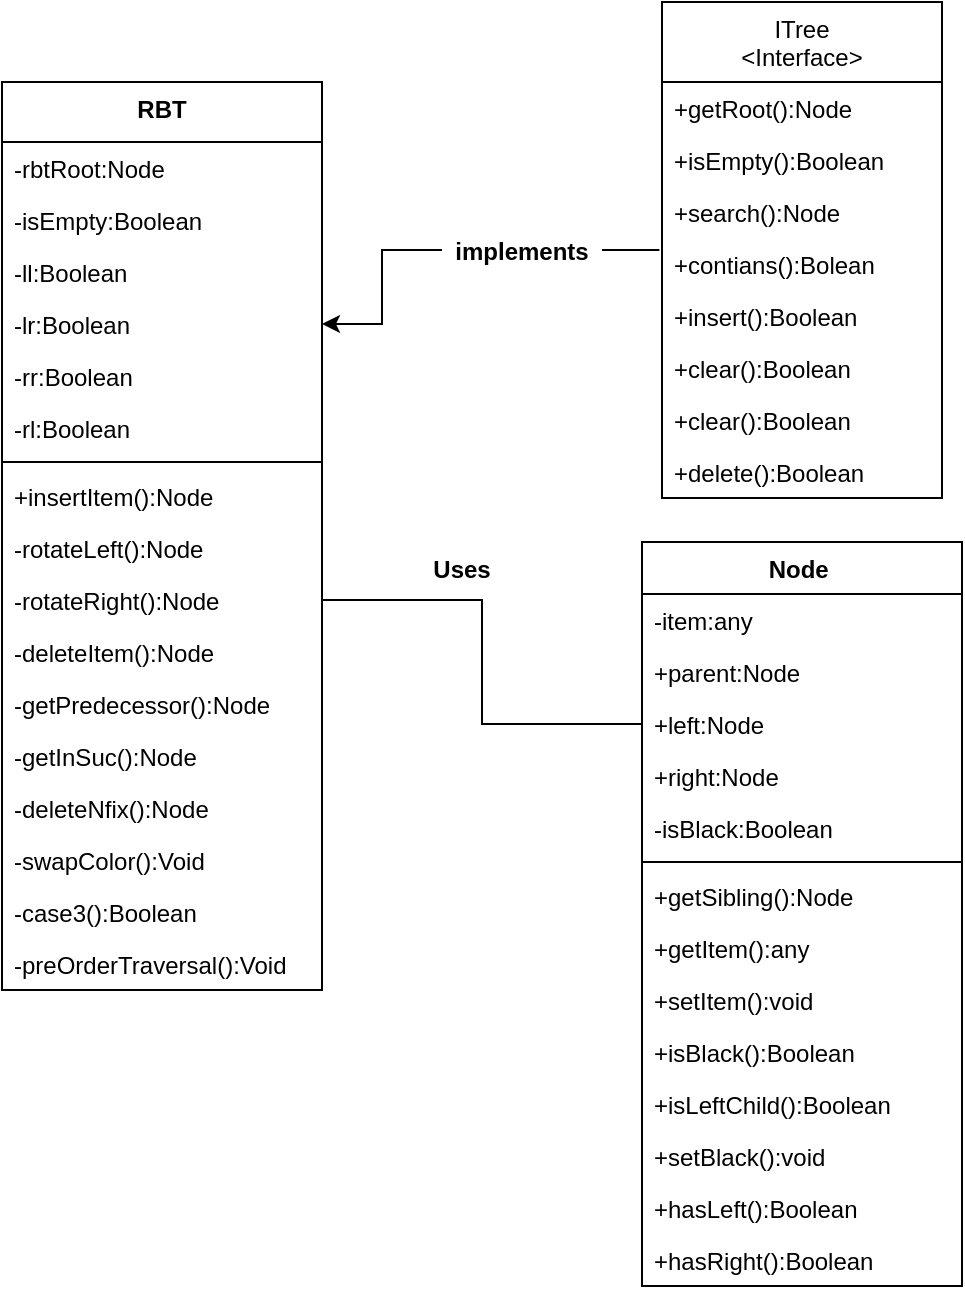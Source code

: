 <mxfile version="17.1.3" type="device"><diagram id="i9mcvlWOZ_mjo0rUYJ2B" name="Page-1"><mxGraphModel dx="1483" dy="827" grid="1" gridSize="10" guides="1" tooltips="1" connect="1" arrows="1" fold="1" page="1" pageScale="1" pageWidth="850" pageHeight="1100" math="0" shadow="0"><root><mxCell id="0"/><mxCell id="1" parent="0"/><mxCell id="TPAitYkjKUlMBKGLiM4i-1" value="Node " style="swimlane;fontStyle=1;align=center;verticalAlign=top;childLayout=stackLayout;horizontal=1;startSize=26;horizontalStack=0;resizeParent=1;resizeParentMax=0;resizeLast=0;collapsible=1;marginBottom=0;" vertex="1" parent="1"><mxGeometry x="570" y="290" width="160" height="372" as="geometry"/></mxCell><mxCell id="TPAitYkjKUlMBKGLiM4i-43" value="-item:any" style="text;strokeColor=none;fillColor=none;align=left;verticalAlign=top;spacingLeft=4;spacingRight=4;overflow=hidden;rotatable=0;points=[[0,0.5],[1,0.5]];portConstraint=eastwest;" vertex="1" parent="TPAitYkjKUlMBKGLiM4i-1"><mxGeometry y="26" width="160" height="26" as="geometry"/></mxCell><mxCell id="TPAitYkjKUlMBKGLiM4i-2" value="+parent:Node    " style="text;strokeColor=none;fillColor=none;align=left;verticalAlign=top;spacingLeft=4;spacingRight=4;overflow=hidden;rotatable=0;points=[[0,0.5],[1,0.5]];portConstraint=eastwest;" vertex="1" parent="TPAitYkjKUlMBKGLiM4i-1"><mxGeometry y="52" width="160" height="26" as="geometry"/></mxCell><mxCell id="TPAitYkjKUlMBKGLiM4i-41" value="+left:Node" style="text;strokeColor=none;fillColor=none;align=left;verticalAlign=top;spacingLeft=4;spacingRight=4;overflow=hidden;rotatable=0;points=[[0,0.5],[1,0.5]];portConstraint=eastwest;" vertex="1" parent="TPAitYkjKUlMBKGLiM4i-1"><mxGeometry y="78" width="160" height="26" as="geometry"/></mxCell><mxCell id="TPAitYkjKUlMBKGLiM4i-40" value="+right:Node" style="text;strokeColor=none;fillColor=none;align=left;verticalAlign=top;spacingLeft=4;spacingRight=4;overflow=hidden;rotatable=0;points=[[0,0.5],[1,0.5]];portConstraint=eastwest;" vertex="1" parent="TPAitYkjKUlMBKGLiM4i-1"><mxGeometry y="104" width="160" height="26" as="geometry"/></mxCell><mxCell id="TPAitYkjKUlMBKGLiM4i-42" value="-isBlack:Boolean" style="text;strokeColor=none;fillColor=none;align=left;verticalAlign=top;spacingLeft=4;spacingRight=4;overflow=hidden;rotatable=0;points=[[0,0.5],[1,0.5]];portConstraint=eastwest;" vertex="1" parent="TPAitYkjKUlMBKGLiM4i-1"><mxGeometry y="130" width="160" height="26" as="geometry"/></mxCell><mxCell id="TPAitYkjKUlMBKGLiM4i-3" value="" style="line;strokeWidth=1;fillColor=none;align=left;verticalAlign=middle;spacingTop=-1;spacingLeft=3;spacingRight=3;rotatable=0;labelPosition=right;points=[];portConstraint=eastwest;" vertex="1" parent="TPAitYkjKUlMBKGLiM4i-1"><mxGeometry y="156" width="160" height="8" as="geometry"/></mxCell><mxCell id="TPAitYkjKUlMBKGLiM4i-4" value="+getSibling():Node" style="text;strokeColor=none;fillColor=none;align=left;verticalAlign=top;spacingLeft=4;spacingRight=4;overflow=hidden;rotatable=0;points=[[0,0.5],[1,0.5]];portConstraint=eastwest;" vertex="1" parent="TPAitYkjKUlMBKGLiM4i-1"><mxGeometry y="164" width="160" height="26" as="geometry"/></mxCell><mxCell id="TPAitYkjKUlMBKGLiM4i-47" value="+getItem():any" style="text;strokeColor=none;fillColor=none;align=left;verticalAlign=top;spacingLeft=4;spacingRight=4;overflow=hidden;rotatable=0;points=[[0,0.5],[1,0.5]];portConstraint=eastwest;labelBackgroundColor=none;" vertex="1" parent="TPAitYkjKUlMBKGLiM4i-1"><mxGeometry y="190" width="160" height="26" as="geometry"/></mxCell><mxCell id="TPAitYkjKUlMBKGLiM4i-49" value="+setItem():void" style="text;strokeColor=none;fillColor=none;align=left;verticalAlign=top;spacingLeft=4;spacingRight=4;overflow=hidden;rotatable=0;points=[[0,0.5],[1,0.5]];portConstraint=eastwest;labelBackgroundColor=none;" vertex="1" parent="TPAitYkjKUlMBKGLiM4i-1"><mxGeometry y="216" width="160" height="26" as="geometry"/></mxCell><mxCell id="TPAitYkjKUlMBKGLiM4i-48" value="+isBlack():Boolean" style="text;strokeColor=none;fillColor=none;align=left;verticalAlign=top;spacingLeft=4;spacingRight=4;overflow=hidden;rotatable=0;points=[[0,0.5],[1,0.5]];portConstraint=eastwest;labelBackgroundColor=none;" vertex="1" parent="TPAitYkjKUlMBKGLiM4i-1"><mxGeometry y="242" width="160" height="26" as="geometry"/></mxCell><mxCell id="TPAitYkjKUlMBKGLiM4i-44" value="+isLeftChild():Boolean" style="text;strokeColor=none;fillColor=none;align=left;verticalAlign=top;spacingLeft=4;spacingRight=4;overflow=hidden;rotatable=0;points=[[0,0.5],[1,0.5]];portConstraint=eastwest;" vertex="1" parent="TPAitYkjKUlMBKGLiM4i-1"><mxGeometry y="268" width="160" height="26" as="geometry"/></mxCell><mxCell id="TPAitYkjKUlMBKGLiM4i-46" value="+setBlack():void" style="text;strokeColor=none;fillColor=none;align=left;verticalAlign=top;spacingLeft=4;spacingRight=4;overflow=hidden;rotatable=0;points=[[0,0.5],[1,0.5]];portConstraint=eastwest;labelBackgroundColor=none;" vertex="1" parent="TPAitYkjKUlMBKGLiM4i-1"><mxGeometry y="294" width="160" height="26" as="geometry"/></mxCell><mxCell id="TPAitYkjKUlMBKGLiM4i-45" value="+hasLeft():Boolean" style="text;strokeColor=none;fillColor=none;align=left;verticalAlign=top;spacingLeft=4;spacingRight=4;overflow=hidden;rotatable=0;points=[[0,0.5],[1,0.5]];portConstraint=eastwest;labelBackgroundColor=none;" vertex="1" parent="TPAitYkjKUlMBKGLiM4i-1"><mxGeometry y="320" width="160" height="26" as="geometry"/></mxCell><mxCell id="TPAitYkjKUlMBKGLiM4i-50" value="+hasRight():Boolean" style="text;strokeColor=none;fillColor=none;align=left;verticalAlign=top;spacingLeft=4;spacingRight=4;overflow=hidden;rotatable=0;points=[[0,0.5],[1,0.5]];portConstraint=eastwest;labelBackgroundColor=none;" vertex="1" parent="TPAitYkjKUlMBKGLiM4i-1"><mxGeometry y="346" width="160" height="26" as="geometry"/></mxCell><mxCell id="TPAitYkjKUlMBKGLiM4i-9" value="RBT" style="swimlane;fontStyle=1;align=center;verticalAlign=top;childLayout=stackLayout;horizontal=1;startSize=30;horizontalStack=0;resizeParent=1;resizeParentMax=0;resizeLast=0;collapsible=1;marginBottom=0;" vertex="1" parent="1"><mxGeometry x="250" y="60" width="160" height="454" as="geometry"/></mxCell><mxCell id="TPAitYkjKUlMBKGLiM4i-10" value="-rbtRoot:Node" style="text;strokeColor=none;fillColor=none;align=left;verticalAlign=top;spacingLeft=4;spacingRight=4;overflow=hidden;rotatable=0;points=[[0,0.5],[1,0.5]];portConstraint=eastwest;" vertex="1" parent="TPAitYkjKUlMBKGLiM4i-9"><mxGeometry y="30" width="160" height="26" as="geometry"/></mxCell><mxCell id="TPAitYkjKUlMBKGLiM4i-25" value="-isEmpty:Boolean" style="text;strokeColor=none;fillColor=none;align=left;verticalAlign=top;spacingLeft=4;spacingRight=4;overflow=hidden;rotatable=0;points=[[0,0.5],[1,0.5]];portConstraint=eastwest;labelBackgroundColor=none;" vertex="1" parent="TPAitYkjKUlMBKGLiM4i-9"><mxGeometry y="56" width="160" height="26" as="geometry"/></mxCell><mxCell id="TPAitYkjKUlMBKGLiM4i-26" value="-ll:Boolean" style="text;strokeColor=none;fillColor=none;align=left;verticalAlign=top;spacingLeft=4;spacingRight=4;overflow=hidden;rotatable=0;points=[[0,0.5],[1,0.5]];portConstraint=eastwest;labelBackgroundColor=none;" vertex="1" parent="TPAitYkjKUlMBKGLiM4i-9"><mxGeometry y="82" width="160" height="26" as="geometry"/></mxCell><mxCell id="TPAitYkjKUlMBKGLiM4i-27" value="-lr:Boolean" style="text;strokeColor=none;fillColor=none;align=left;verticalAlign=top;spacingLeft=4;spacingRight=4;overflow=hidden;rotatable=0;points=[[0,0.5],[1,0.5]];portConstraint=eastwest;labelBackgroundColor=none;" vertex="1" parent="TPAitYkjKUlMBKGLiM4i-9"><mxGeometry y="108" width="160" height="26" as="geometry"/></mxCell><mxCell id="TPAitYkjKUlMBKGLiM4i-29" value="-rr:Boolean" style="text;strokeColor=none;fillColor=none;align=left;verticalAlign=top;spacingLeft=4;spacingRight=4;overflow=hidden;rotatable=0;points=[[0,0.5],[1,0.5]];portConstraint=eastwest;labelBackgroundColor=none;" vertex="1" parent="TPAitYkjKUlMBKGLiM4i-9"><mxGeometry y="134" width="160" height="26" as="geometry"/></mxCell><mxCell id="TPAitYkjKUlMBKGLiM4i-28" value="-rl:Boolean" style="text;strokeColor=none;fillColor=none;align=left;verticalAlign=top;spacingLeft=4;spacingRight=4;overflow=hidden;rotatable=0;points=[[0,0.5],[1,0.5]];portConstraint=eastwest;labelBackgroundColor=none;" vertex="1" parent="TPAitYkjKUlMBKGLiM4i-9"><mxGeometry y="160" width="160" height="26" as="geometry"/></mxCell><mxCell id="TPAitYkjKUlMBKGLiM4i-11" value="" style="line;strokeWidth=1;fillColor=none;align=left;verticalAlign=middle;spacingTop=-1;spacingLeft=3;spacingRight=3;rotatable=0;labelPosition=right;points=[];portConstraint=eastwest;" vertex="1" parent="TPAitYkjKUlMBKGLiM4i-9"><mxGeometry y="186" width="160" height="8" as="geometry"/></mxCell><mxCell id="TPAitYkjKUlMBKGLiM4i-12" value="+insertItem():Node" style="text;strokeColor=none;fillColor=none;align=left;verticalAlign=top;spacingLeft=4;spacingRight=4;overflow=hidden;rotatable=0;points=[[0,0.5],[1,0.5]];portConstraint=eastwest;" vertex="1" parent="TPAitYkjKUlMBKGLiM4i-9"><mxGeometry y="194" width="160" height="26" as="geometry"/></mxCell><mxCell id="TPAitYkjKUlMBKGLiM4i-31" value="-rotateLeft():Node" style="text;strokeColor=none;fillColor=none;align=left;verticalAlign=top;spacingLeft=4;spacingRight=4;overflow=hidden;rotatable=0;points=[[0,0.5],[1,0.5]];portConstraint=eastwest;labelBackgroundColor=none;" vertex="1" parent="TPAitYkjKUlMBKGLiM4i-9"><mxGeometry y="220" width="160" height="26" as="geometry"/></mxCell><mxCell id="TPAitYkjKUlMBKGLiM4i-32" value="-rotateRight():Node" style="text;strokeColor=none;fillColor=none;align=left;verticalAlign=top;spacingLeft=4;spacingRight=4;overflow=hidden;rotatable=0;points=[[0,0.5],[1,0.5]];portConstraint=eastwest;labelBackgroundColor=none;" vertex="1" parent="TPAitYkjKUlMBKGLiM4i-9"><mxGeometry y="246" width="160" height="26" as="geometry"/></mxCell><mxCell id="TPAitYkjKUlMBKGLiM4i-33" value="-deleteItem():Node" style="text;strokeColor=none;fillColor=none;align=left;verticalAlign=top;spacingLeft=4;spacingRight=4;overflow=hidden;rotatable=0;points=[[0,0.5],[1,0.5]];portConstraint=eastwest;labelBackgroundColor=none;" vertex="1" parent="TPAitYkjKUlMBKGLiM4i-9"><mxGeometry y="272" width="160" height="26" as="geometry"/></mxCell><mxCell id="TPAitYkjKUlMBKGLiM4i-35" value="-getPredecessor():Node" style="text;strokeColor=none;fillColor=none;align=left;verticalAlign=top;spacingLeft=4;spacingRight=4;overflow=hidden;rotatable=0;points=[[0,0.5],[1,0.5]];portConstraint=eastwest;labelBackgroundColor=none;" vertex="1" parent="TPAitYkjKUlMBKGLiM4i-9"><mxGeometry y="298" width="160" height="26" as="geometry"/></mxCell><mxCell id="TPAitYkjKUlMBKGLiM4i-36" value="-getInSuc():Node" style="text;strokeColor=none;fillColor=none;align=left;verticalAlign=top;spacingLeft=4;spacingRight=4;overflow=hidden;rotatable=0;points=[[0,0.5],[1,0.5]];portConstraint=eastwest;labelBackgroundColor=none;" vertex="1" parent="TPAitYkjKUlMBKGLiM4i-9"><mxGeometry y="324" width="160" height="26" as="geometry"/></mxCell><mxCell id="TPAitYkjKUlMBKGLiM4i-37" value="-deleteNfix():Node" style="text;strokeColor=none;fillColor=none;align=left;verticalAlign=top;spacingLeft=4;spacingRight=4;overflow=hidden;rotatable=0;points=[[0,0.5],[1,0.5]];portConstraint=eastwest;labelBackgroundColor=none;" vertex="1" parent="TPAitYkjKUlMBKGLiM4i-9"><mxGeometry y="350" width="160" height="26" as="geometry"/></mxCell><mxCell id="TPAitYkjKUlMBKGLiM4i-38" value="-swapColor():Void" style="text;strokeColor=none;fillColor=none;align=left;verticalAlign=top;spacingLeft=4;spacingRight=4;overflow=hidden;rotatable=0;points=[[0,0.5],[1,0.5]];portConstraint=eastwest;labelBackgroundColor=none;" vertex="1" parent="TPAitYkjKUlMBKGLiM4i-9"><mxGeometry y="376" width="160" height="26" as="geometry"/></mxCell><mxCell id="TPAitYkjKUlMBKGLiM4i-34" value="-case3():Boolean" style="text;strokeColor=none;fillColor=none;align=left;verticalAlign=top;spacingLeft=4;spacingRight=4;overflow=hidden;rotatable=0;points=[[0,0.5],[1,0.5]];portConstraint=eastwest;labelBackgroundColor=none;" vertex="1" parent="TPAitYkjKUlMBKGLiM4i-9"><mxGeometry y="402" width="160" height="26" as="geometry"/></mxCell><mxCell id="TPAitYkjKUlMBKGLiM4i-39" value="-preOrderTraversal():Void" style="text;strokeColor=none;fillColor=none;align=left;verticalAlign=top;spacingLeft=4;spacingRight=4;overflow=hidden;rotatable=0;points=[[0,0.5],[1,0.5]];portConstraint=eastwest;labelBackgroundColor=none;" vertex="1" parent="TPAitYkjKUlMBKGLiM4i-9"><mxGeometry y="428" width="160" height="26" as="geometry"/></mxCell><mxCell id="TPAitYkjKUlMBKGLiM4i-13" value="ITree&#10;&lt;Interface&gt;" style="swimlane;fontStyle=0;childLayout=stackLayout;horizontal=1;startSize=40;fillColor=none;horizontalStack=0;resizeParent=1;resizeParentMax=0;resizeLast=0;collapsible=1;marginBottom=0;labelBackgroundColor=none;" vertex="1" parent="1"><mxGeometry x="580" y="20" width="140" height="248" as="geometry"/></mxCell><mxCell id="TPAitYkjKUlMBKGLiM4i-14" value="+getRoot():Node        " style="text;strokeColor=none;fillColor=none;align=left;verticalAlign=top;spacingLeft=4;spacingRight=4;overflow=hidden;rotatable=0;points=[[0,0.5],[1,0.5]];portConstraint=eastwest;labelBackgroundColor=none;" vertex="1" parent="TPAitYkjKUlMBKGLiM4i-13"><mxGeometry y="40" width="140" height="26" as="geometry"/></mxCell><mxCell id="TPAitYkjKUlMBKGLiM4i-15" value="+isEmpty():Boolean" style="text;strokeColor=none;fillColor=none;align=left;verticalAlign=top;spacingLeft=4;spacingRight=4;overflow=hidden;rotatable=0;points=[[0,0.5],[1,0.5]];portConstraint=eastwest;labelBackgroundColor=none;" vertex="1" parent="TPAitYkjKUlMBKGLiM4i-13"><mxGeometry y="66" width="140" height="26" as="geometry"/></mxCell><mxCell id="TPAitYkjKUlMBKGLiM4i-21" value="+search():Node" style="text;strokeColor=none;fillColor=none;align=left;verticalAlign=top;spacingLeft=4;spacingRight=4;overflow=hidden;rotatable=0;points=[[0,0.5],[1,0.5]];portConstraint=eastwest;labelBackgroundColor=none;" vertex="1" parent="TPAitYkjKUlMBKGLiM4i-13"><mxGeometry y="92" width="140" height="26" as="geometry"/></mxCell><mxCell id="TPAitYkjKUlMBKGLiM4i-22" value="+contians():Bolean" style="text;strokeColor=none;fillColor=none;align=left;verticalAlign=top;spacingLeft=4;spacingRight=4;overflow=hidden;rotatable=0;points=[[0,0.5],[1,0.5]];portConstraint=eastwest;labelBackgroundColor=none;" vertex="1" parent="TPAitYkjKUlMBKGLiM4i-13"><mxGeometry y="118" width="140" height="26" as="geometry"/></mxCell><mxCell id="TPAitYkjKUlMBKGLiM4i-23" value="+insert():Boolean" style="text;strokeColor=none;fillColor=none;align=left;verticalAlign=top;spacingLeft=4;spacingRight=4;overflow=hidden;rotatable=0;points=[[0,0.5],[1,0.5]];portConstraint=eastwest;labelBackgroundColor=none;" vertex="1" parent="TPAitYkjKUlMBKGLiM4i-13"><mxGeometry y="144" width="140" height="26" as="geometry"/></mxCell><mxCell id="TPAitYkjKUlMBKGLiM4i-16" value="+clear():Boolean" style="text;strokeColor=none;fillColor=none;align=left;verticalAlign=top;spacingLeft=4;spacingRight=4;overflow=hidden;rotatable=0;points=[[0,0.5],[1,0.5]];portConstraint=eastwest;labelBackgroundColor=none;" vertex="1" parent="TPAitYkjKUlMBKGLiM4i-13"><mxGeometry y="170" width="140" height="26" as="geometry"/></mxCell><mxCell id="TPAitYkjKUlMBKGLiM4i-30" value="+clear():Boolean" style="text;strokeColor=none;fillColor=none;align=left;verticalAlign=top;spacingLeft=4;spacingRight=4;overflow=hidden;rotatable=0;points=[[0,0.5],[1,0.5]];portConstraint=eastwest;labelBackgroundColor=none;" vertex="1" parent="TPAitYkjKUlMBKGLiM4i-13"><mxGeometry y="196" width="140" height="26" as="geometry"/></mxCell><mxCell id="TPAitYkjKUlMBKGLiM4i-24" value="+delete():Boolean" style="text;strokeColor=none;fillColor=none;align=left;verticalAlign=top;spacingLeft=4;spacingRight=4;overflow=hidden;rotatable=0;points=[[0,0.5],[1,0.5]];portConstraint=eastwest;labelBackgroundColor=none;" vertex="1" parent="TPAitYkjKUlMBKGLiM4i-13"><mxGeometry y="222" width="140" height="26" as="geometry"/></mxCell><mxCell id="TPAitYkjKUlMBKGLiM4i-54" style="edgeStyle=orthogonalEdgeStyle;rounded=0;orthogonalLoop=1;jettySize=auto;html=1;exitX=1;exitY=0.5;exitDx=0;exitDy=0;entryX=-0.009;entryY=0.254;entryDx=0;entryDy=0;entryPerimeter=0;endArrow=none;endFill=0;" edge="1" parent="1" source="TPAitYkjKUlMBKGLiM4i-52" target="TPAitYkjKUlMBKGLiM4i-22"><mxGeometry relative="1" as="geometry"/></mxCell><mxCell id="TPAitYkjKUlMBKGLiM4i-52" value="implements" style="text;align=center;fontStyle=1;verticalAlign=middle;spacingLeft=3;spacingRight=3;strokeColor=none;rotatable=0;points=[[0,0.5],[1,0.5]];portConstraint=eastwest;labelBackgroundColor=none;" vertex="1" parent="1"><mxGeometry x="470" y="131" width="80" height="26" as="geometry"/></mxCell><mxCell id="TPAitYkjKUlMBKGLiM4i-53" value="" style="edgeStyle=orthogonalEdgeStyle;rounded=0;orthogonalLoop=1;jettySize=auto;html=1;exitX=1;exitY=0.5;exitDx=0;exitDy=0;entryX=0;entryY=0.5;entryDx=0;entryDy=0;endArrow=none;endFill=0;startArrow=classic;startFill=1;" edge="1" parent="1" source="TPAitYkjKUlMBKGLiM4i-27" target="TPAitYkjKUlMBKGLiM4i-52"><mxGeometry relative="1" as="geometry"><mxPoint x="410" y="181" as="sourcePoint"/><mxPoint x="580" y="144" as="targetPoint"/><Array as="points"/></mxGeometry></mxCell><mxCell id="TPAitYkjKUlMBKGLiM4i-55" style="edgeStyle=orthogonalEdgeStyle;rounded=0;orthogonalLoop=1;jettySize=auto;html=1;exitX=1;exitY=0.5;exitDx=0;exitDy=0;entryX=0;entryY=0.5;entryDx=0;entryDy=0;startArrow=none;startFill=0;endArrow=none;endFill=0;" edge="1" parent="1" source="TPAitYkjKUlMBKGLiM4i-32" target="TPAitYkjKUlMBKGLiM4i-41"><mxGeometry relative="1" as="geometry"/></mxCell><mxCell id="TPAitYkjKUlMBKGLiM4i-56" value="Uses" style="text;align=center;fontStyle=1;verticalAlign=middle;spacingLeft=3;spacingRight=3;strokeColor=none;rotatable=0;points=[[0,0.5],[1,0.5]];portConstraint=eastwest;labelBackgroundColor=none;" vertex="1" parent="1"><mxGeometry x="440" y="290" width="80" height="26" as="geometry"/></mxCell></root></mxGraphModel></diagram></mxfile>